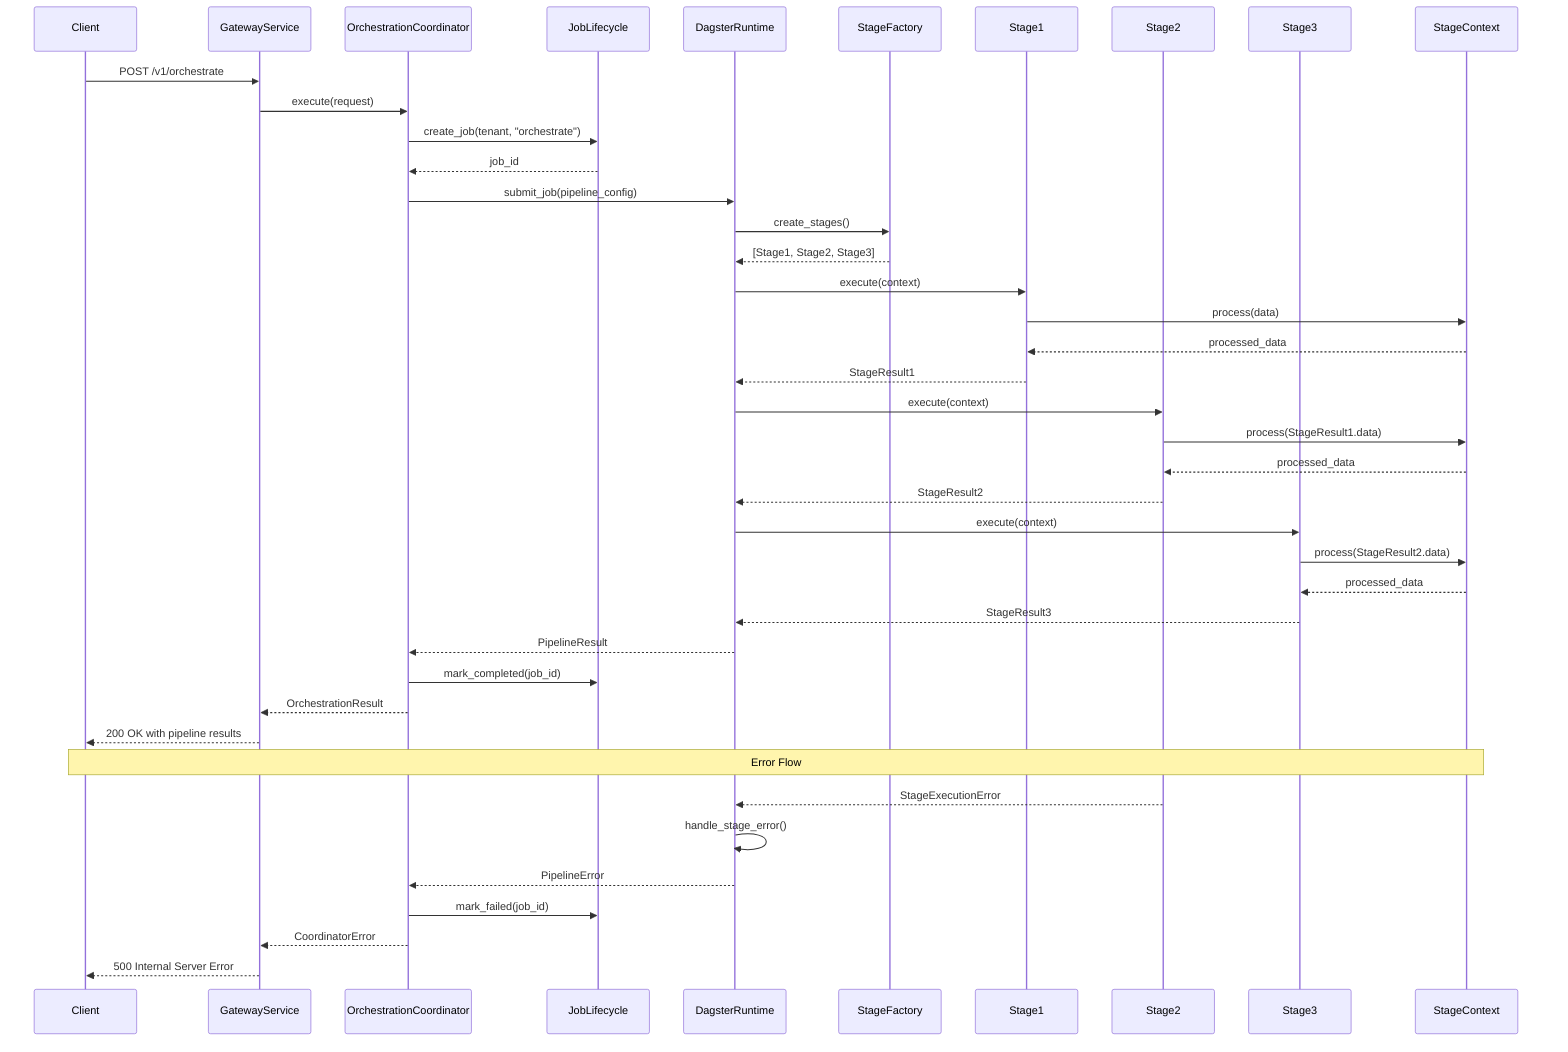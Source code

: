 sequenceDiagram
    participant Client
    participant GatewayService
    participant OrchestrationCoordinator
    participant JobLifecycle
    participant DagsterRuntime
    participant StageFactory
    participant Stage1
    participant Stage2
    participant Stage3
    participant StageContext

    Client->>GatewayService: POST /v1/orchestrate
    GatewayService->>OrchestrationCoordinator: execute(request)
    OrchestrationCoordinator->>JobLifecycle: create_job(tenant, "orchestrate")
    JobLifecycle-->>OrchestrationCoordinator: job_id

    OrchestrationCoordinator->>DagsterRuntime: submit_job(pipeline_config)
    DagsterRuntime->>StageFactory: create_stages()
    StageFactory-->>DagsterRuntime: [Stage1, Stage2, Stage3]

    DagsterRuntime->>Stage1: execute(context)
    Stage1->>StageContext: process(data)
    StageContext-->>Stage1: processed_data
    Stage1-->>DagsterRuntime: StageResult1

    DagsterRuntime->>Stage2: execute(context)
    Stage2->>StageContext: process(StageResult1.data)
    StageContext-->>Stage2: processed_data
    Stage2-->>DagsterRuntime: StageResult2

    DagsterRuntime->>Stage3: execute(context)
    Stage3->>StageContext: process(StageResult2.data)
    StageContext-->>Stage3: processed_data
    Stage3-->>DagsterRuntime: StageResult3

    DagsterRuntime-->>OrchestrationCoordinator: PipelineResult
    OrchestrationCoordinator->>JobLifecycle: mark_completed(job_id)
    OrchestrationCoordinator-->>GatewayService: OrchestrationResult
    GatewayService-->>Client: 200 OK with pipeline results

    Note over Client, StageContext: Error Flow
    Stage2-->>DagsterRuntime: StageExecutionError
    DagsterRuntime->>DagsterRuntime: handle_stage_error()
    DagsterRuntime-->>OrchestrationCoordinator: PipelineError
    OrchestrationCoordinator->>JobLifecycle: mark_failed(job_id)
    OrchestrationCoordinator-->>GatewayService: CoordinatorError
    GatewayService-->>Client: 500 Internal Server Error